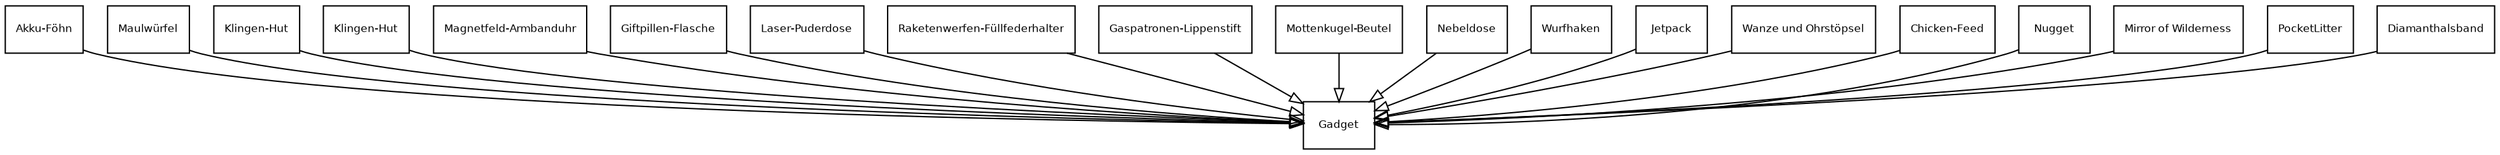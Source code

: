digraph G {
    // General Layout
    fontname = "Bitstream Vera Sans"
    fontsize = 8

    node [
        fontname = "Bitstream Vera Sans"
        fontsize = 8
        shape = "record"
    ]

    edge [
        fontname = "Bitstream Vera Sans"
        fontsize = 8
        arrowhead = "onormal"
        labeldistance = 1.5
    ]
Gadget
AkkuFohhn [label="Akku-Föhn"]
Maulwurfel [label="Maulwürfel"]
TechnicolorPrisma [label="Klingen-Hut"]
KlingenHut [label="Klingen-Hut"]
MagnetfeldArmbanduhr [label="Magnetfeld-Armbanduhr"]
GiftpillenFlasche [label="Giftpillen-Flasche"]
LaserPuderdose [label="Laser-Puderdose"]
RaketenwerfenFullfederhalter [label="Raketenwerfen-Füllfederhalter"]
GaspatronenLippenstift [label="Gaspatronen-Lippenstift"]
MottenkugelBeutel [label="Mottenkugel-Beutel"]
Nebeldose [label="Nebeldose"]
Wurfhaken [label="Wurfhaken"]
Jetpack [label="Jetpack"]
Wanze [label="Wanze und Ohrstöpsel"]
ChickenFeed [label="Chicken-Feed"]
Nugget [label="Nugget"]
MirrorofWilderness [label="Mirror of Wilderness"]
PocketLitter [label="PocketLitter"]
Diamanthalsband [label="Diamanthalsband"]

AkkuFohhn->Gadget
Maulwurfel->Gadget
TechnicolorPrisma->Gadget
KlingenHut->Gadget
MagnetfeldArmbanduhr->Gadget
GiftpillenFlasche->Gadget
LaserPuderdose->Gadget
RaketenwerfenFullfederhalter->Gadget
GaspatronenLippenstift->Gadget
MottenkugelBeutel->Gadget
Nebeldose->Gadget
Wurfhaken->Gadget
Jetpack->Gadget
Wanze->Gadget
ChickenFeed->Gadget
Nugget->Gadget
MirrorofWilderness->Gadget
PocketLitter->Gadget
Diamanthalsband->Gadget
}
